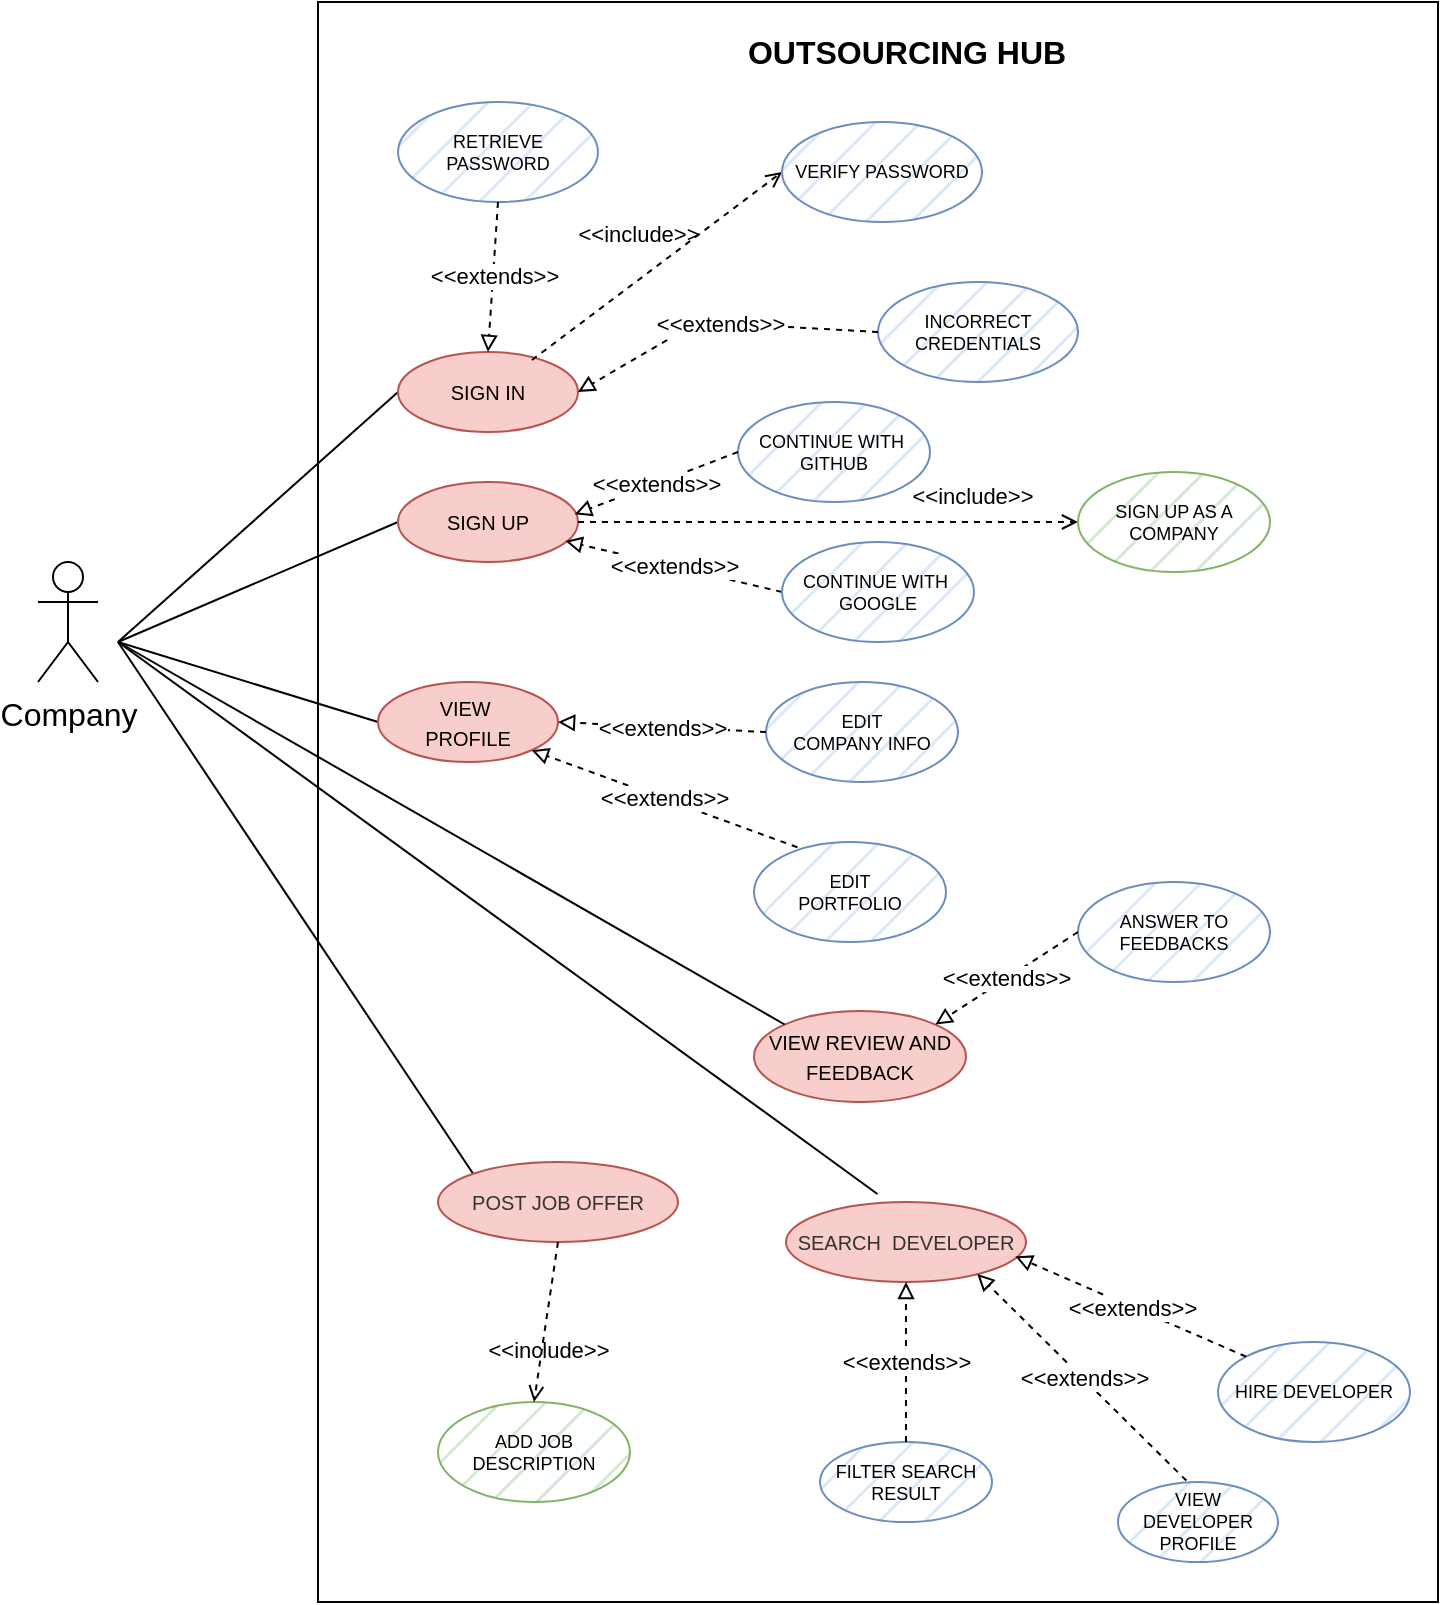 <mxfile version="20.8.14" type="github">
  <diagram name="Pagina-1" id="2gnQn5dsZddcRE8RK6tl">
    <mxGraphModel dx="1781" dy="648" grid="1" gridSize="10" guides="1" tooltips="1" connect="1" arrows="1" fold="1" page="1" pageScale="1" pageWidth="827" pageHeight="1169" math="0" shadow="0">
      <root>
        <mxCell id="0" />
        <mxCell id="1" parent="0" />
        <mxCell id="HYb9EO3i7QYgC3tbqvvC-1" value="" style="rounded=0;whiteSpace=wrap;html=1;" parent="1" vertex="1">
          <mxGeometry x="120" y="40" width="560" height="800" as="geometry" />
        </mxCell>
        <mxCell id="HYb9EO3i7QYgC3tbqvvC-2" value="&lt;b&gt;&lt;font style=&quot;font-size: 16px;&quot;&gt;OUTSOURCING HUB&lt;/font&gt;&lt;/b&gt;" style="text;html=1;align=center;verticalAlign=middle;resizable=0;points=[];autosize=1;strokeColor=none;fillColor=none;" parent="1" vertex="1">
          <mxGeometry x="324" y="50" width="180" height="30" as="geometry" />
        </mxCell>
        <mxCell id="tnNtf27b05TNXS0torjV-16" style="edgeStyle=none;rounded=0;orthogonalLoop=1;jettySize=auto;html=1;entryX=0;entryY=0.5;entryDx=0;entryDy=0;startArrow=none;startFill=0;strokeColor=default;endArrow=none;endFill=0;strokeWidth=1;" parent="1" target="tnNtf27b05TNXS0torjV-5" edge="1">
          <mxGeometry relative="1" as="geometry">
            <mxPoint x="20" y="360" as="sourcePoint" />
          </mxGeometry>
        </mxCell>
        <mxCell id="tnNtf27b05TNXS0torjV-20" style="edgeStyle=none;rounded=0;orthogonalLoop=1;jettySize=auto;html=1;entryX=0;entryY=0.5;entryDx=0;entryDy=0;strokeColor=default;strokeWidth=1;startArrow=none;startFill=0;endArrow=none;endFill=0;" parent="1" target="tnNtf27b05TNXS0torjV-19" edge="1">
          <mxGeometry relative="1" as="geometry">
            <mxPoint x="20" y="360" as="sourcePoint" />
          </mxGeometry>
        </mxCell>
        <mxCell id="tnNtf27b05TNXS0torjV-27" style="edgeStyle=none;rounded=0;orthogonalLoop=1;jettySize=auto;html=1;entryX=0;entryY=0.5;entryDx=0;entryDy=0;strokeColor=default;strokeWidth=1;fontSize=10;startArrow=none;startFill=0;endArrow=none;endFill=0;" parent="1" target="tnNtf27b05TNXS0torjV-22" edge="1">
          <mxGeometry relative="1" as="geometry">
            <mxPoint x="20" y="360" as="sourcePoint" />
          </mxGeometry>
        </mxCell>
        <mxCell id="HYb9EO3i7QYgC3tbqvvC-3" value="Company" style="shape=umlActor;verticalLabelPosition=bottom;verticalAlign=top;html=1;outlineConnect=0;fontSize=16;" parent="1" vertex="1">
          <mxGeometry x="-20" y="320" width="30" height="60" as="geometry" />
        </mxCell>
        <mxCell id="tnNtf27b05TNXS0torjV-5" value="&lt;font style=&quot;font-size: 10px;&quot;&gt;SIGN IN&lt;/font&gt;" style="ellipse;whiteSpace=wrap;html=1;fillColor=#f8cecc;strokeColor=#b85450;" parent="1" vertex="1">
          <mxGeometry x="160" y="215" width="90" height="40" as="geometry" />
        </mxCell>
        <mxCell id="tnNtf27b05TNXS0torjV-7" value="&lt;font style=&quot;font-size: 9px;&quot;&gt;INCORRECT&lt;br style=&quot;font-size: 9px;&quot;&gt;CREDENTIALS&lt;/font&gt;" style="ellipse;whiteSpace=wrap;html=1;fillColor=#dae8fc;strokeColor=#6c8ebf;fontSize=9;strokeWidth=1;fillStyle=hatch;" parent="1" vertex="1">
          <mxGeometry x="400" y="180" width="100" height="50" as="geometry" />
        </mxCell>
        <mxCell id="tnNtf27b05TNXS0torjV-14" value="&amp;lt;&amp;lt;extends&amp;gt;&amp;gt;" style="endArrow=block;endFill=0;html=1;rounded=0;dashed=1;exitX=0;exitY=0.5;exitDx=0;exitDy=0;entryX=1;entryY=0.5;entryDx=0;entryDy=0;" parent="1" source="tnNtf27b05TNXS0torjV-7" target="tnNtf27b05TNXS0torjV-5" edge="1">
          <mxGeometry x="-0.005" width="160" relative="1" as="geometry">
            <mxPoint x="320" y="270" as="sourcePoint" />
            <mxPoint x="480" y="270" as="targetPoint" />
            <Array as="points">
              <mxPoint x="310" y="200" />
            </Array>
            <mxPoint as="offset" />
          </mxGeometry>
        </mxCell>
        <mxCell id="tnNtf27b05TNXS0torjV-19" value="&lt;font style=&quot;font-size: 10px;&quot;&gt;SIGN UP&lt;/font&gt;" style="ellipse;whiteSpace=wrap;html=1;fillColor=#f8cecc;strokeColor=#b85450;" parent="1" vertex="1">
          <mxGeometry x="160" y="280" width="90" height="40" as="geometry" />
        </mxCell>
        <mxCell id="tnNtf27b05TNXS0torjV-22" value="&lt;font style=&quot;font-size: 10px;&quot;&gt;VIEW&amp;nbsp;&lt;br&gt;PROFILE&lt;/font&gt;" style="ellipse;whiteSpace=wrap;html=1;fillColor=#f8cecc;strokeColor=#b85450;" parent="1" vertex="1">
          <mxGeometry x="150" y="380" width="90" height="40" as="geometry" />
        </mxCell>
        <mxCell id="tnNtf27b05TNXS0torjV-23" value="&lt;font style=&quot;font-size: 9px;&quot;&gt;EDIT&lt;br style=&quot;font-size: 9px;&quot;&gt;COMPANY INFO&lt;br style=&quot;font-size: 9px;&quot;&gt;&lt;/font&gt;" style="ellipse;whiteSpace=wrap;html=1;fillColor=#dae8fc;strokeColor=#6c8ebf;fontSize=9;strokeWidth=1;fillStyle=hatch;" parent="1" vertex="1">
          <mxGeometry x="344" y="380" width="96" height="50" as="geometry" />
        </mxCell>
        <mxCell id="tnNtf27b05TNXS0torjV-28" value="&lt;font style=&quot;font-size: 9px;&quot;&gt;RETRIEVE&lt;br style=&quot;font-size: 9px;&quot;&gt;PASSWORD&lt;/font&gt;" style="ellipse;whiteSpace=wrap;html=1;fillColor=#dae8fc;strokeColor=#6c8ebf;fontSize=9;strokeWidth=1;fillStyle=hatch;" parent="1" vertex="1">
          <mxGeometry x="160" y="90" width="100" height="50" as="geometry" />
        </mxCell>
        <mxCell id="tnNtf27b05TNXS0torjV-29" value="&amp;lt;&amp;lt;extends&amp;gt;&amp;gt;" style="endArrow=block;endFill=0;html=1;rounded=0;dashed=1;exitX=0.5;exitY=1;exitDx=0;exitDy=0;entryX=0.5;entryY=0;entryDx=0;entryDy=0;" parent="1" source="tnNtf27b05TNXS0torjV-28" target="tnNtf27b05TNXS0torjV-5" edge="1">
          <mxGeometry x="-0.009" width="160" relative="1" as="geometry">
            <mxPoint x="190" y="230" as="sourcePoint" />
            <mxPoint x="120" y="195" as="targetPoint" />
            <Array as="points" />
            <mxPoint as="offset" />
          </mxGeometry>
        </mxCell>
        <mxCell id="tnNtf27b05TNXS0torjV-30" value="&lt;font style=&quot;font-size: 9px;&quot;&gt;EDIT&lt;br style=&quot;font-size: 9px;&quot;&gt;PORTFOLIO&lt;br style=&quot;font-size: 9px;&quot;&gt;&lt;/font&gt;" style="ellipse;whiteSpace=wrap;html=1;fillColor=#dae8fc;strokeColor=#6c8ebf;fontSize=9;strokeWidth=1;fillStyle=hatch;" parent="1" vertex="1">
          <mxGeometry x="338" y="460" width="96" height="50" as="geometry" />
        </mxCell>
        <mxCell id="tnNtf27b05TNXS0torjV-34" value="&amp;lt;&amp;lt;extends&amp;gt;&amp;gt;" style="endArrow=block;endFill=0;html=1;rounded=0;dashed=1;exitX=0;exitY=0.5;exitDx=0;exitDy=0;entryX=1;entryY=0.5;entryDx=0;entryDy=0;" parent="1" source="tnNtf27b05TNXS0torjV-23" target="tnNtf27b05TNXS0torjV-22" edge="1">
          <mxGeometry x="-0.001" width="160" relative="1" as="geometry">
            <mxPoint x="350.0" y="185" as="sourcePoint" />
            <mxPoint x="260" y="245" as="targetPoint" />
            <Array as="points" />
            <mxPoint as="offset" />
          </mxGeometry>
        </mxCell>
        <mxCell id="tnNtf27b05TNXS0torjV-35" value="&amp;lt;&amp;lt;extends&amp;gt;&amp;gt;" style="endArrow=block;endFill=0;html=1;rounded=0;dashed=1;exitX=0.226;exitY=0.053;exitDx=0;exitDy=0;exitPerimeter=0;entryX=1;entryY=1;entryDx=0;entryDy=0;" parent="1" source="tnNtf27b05TNXS0torjV-30" target="tnNtf27b05TNXS0torjV-22" edge="1">
          <mxGeometry x="-0.001" width="160" relative="1" as="geometry">
            <mxPoint x="250" y="430.0" as="sourcePoint" />
            <mxPoint x="362" y="430.0" as="targetPoint" />
            <Array as="points" />
            <mxPoint as="offset" />
          </mxGeometry>
        </mxCell>
        <mxCell id="tnNtf27b05TNXS0torjV-36" value="&amp;lt;&amp;lt;extends&amp;gt;&amp;gt;" style="endArrow=block;endFill=0;html=1;rounded=0;dashed=1;exitX=0;exitY=0.5;exitDx=0;exitDy=0;entryX=0.93;entryY=0.738;entryDx=0;entryDy=0;entryPerimeter=0;" parent="1" source="tnNtf27b05TNXS0torjV-38" target="tnNtf27b05TNXS0torjV-19" edge="1">
          <mxGeometry x="-0.002" width="160" relative="1" as="geometry">
            <mxPoint x="250" y="430.0" as="sourcePoint" />
            <mxPoint x="250" y="300" as="targetPoint" />
            <Array as="points" />
            <mxPoint as="offset" />
          </mxGeometry>
        </mxCell>
        <mxCell id="tnNtf27b05TNXS0torjV-38" value="&lt;font style=&quot;font-size: 9px;&quot;&gt;CONTINUE WITH&amp;nbsp;&lt;br style=&quot;font-size: 9px;&quot;&gt;GOOGLE&lt;br style=&quot;font-size: 9px;&quot;&gt;&lt;/font&gt;" style="ellipse;whiteSpace=wrap;html=1;fillColor=#dae8fc;strokeColor=#6c8ebf;fontSize=9;strokeWidth=1;fillStyle=hatch;" parent="1" vertex="1">
          <mxGeometry x="352" y="310" width="96" height="50" as="geometry" />
        </mxCell>
        <mxCell id="tnNtf27b05TNXS0torjV-39" value="&lt;font style=&quot;font-size: 9px;&quot;&gt;CONTINUE WITH&amp;nbsp;&lt;br style=&quot;font-size: 9px;&quot;&gt;GITHUB&lt;br style=&quot;font-size: 9px;&quot;&gt;&lt;/font&gt;" style="ellipse;whiteSpace=wrap;html=1;fillColor=#dae8fc;strokeColor=#6c8ebf;fontSize=9;strokeWidth=1;fillStyle=hatch;" parent="1" vertex="1">
          <mxGeometry x="330" y="240" width="96" height="50" as="geometry" />
        </mxCell>
        <mxCell id="tnNtf27b05TNXS0torjV-41" value="&amp;lt;&amp;lt;extends&amp;gt;&amp;gt;" style="endArrow=block;endFill=0;html=1;rounded=0;dashed=1;exitX=0;exitY=0.5;exitDx=0;exitDy=0;entryX=0.982;entryY=0.404;entryDx=0;entryDy=0;entryPerimeter=0;" parent="1" source="tnNtf27b05TNXS0torjV-39" target="tnNtf27b05TNXS0torjV-19" edge="1">
          <mxGeometry x="-0.002" width="160" relative="1" as="geometry">
            <mxPoint x="260" y="310.0" as="sourcePoint" />
            <mxPoint x="362" y="335.0" as="targetPoint" />
            <Array as="points" />
            <mxPoint as="offset" />
          </mxGeometry>
        </mxCell>
        <mxCell id="pXMp4Kn1TM848HMNzgxB-1" value="&amp;lt;&amp;lt;include&amp;gt;&amp;gt;" style="html=1;verticalAlign=bottom;labelBackgroundColor=none;endArrow=open;endFill=0;dashed=1;rounded=0;exitX=0.744;exitY=0.1;exitDx=0;exitDy=0;exitPerimeter=0;entryX=0;entryY=0.5;entryDx=0;entryDy=0;" parent="1" source="tnNtf27b05TNXS0torjV-5" target="pXMp4Kn1TM848HMNzgxB-2" edge="1">
          <mxGeometry x="-0.033" y="11" width="160" relative="1" as="geometry">
            <mxPoint x="288" y="140" as="sourcePoint" />
            <mxPoint x="450" y="130" as="targetPoint" />
            <mxPoint x="-1" as="offset" />
          </mxGeometry>
        </mxCell>
        <mxCell id="pXMp4Kn1TM848HMNzgxB-2" value="&lt;font style=&quot;font-size: 9px;&quot;&gt;VERIFY PASSWORD&lt;/font&gt;" style="ellipse;whiteSpace=wrap;html=1;fillColor=#dae8fc;strokeColor=#6c8ebf;fontSize=9;strokeWidth=1;fillStyle=hatch;" parent="1" vertex="1">
          <mxGeometry x="352" y="100" width="100" height="50" as="geometry" />
        </mxCell>
        <mxCell id="pXMp4Kn1TM848HMNzgxB-8" value="&lt;font size=&quot;1&quot;&gt;VIEW REVIEW AND FEEDBACK&lt;/font&gt;" style="ellipse;whiteSpace=wrap;html=1;fillColor=#f8cecc;strokeColor=#b85450;" parent="1" vertex="1">
          <mxGeometry x="338" y="544.5" width="106" height="45.5" as="geometry" />
        </mxCell>
        <mxCell id="pXMp4Kn1TM848HMNzgxB-10" style="edgeStyle=none;rounded=0;orthogonalLoop=1;jettySize=auto;html=1;exitX=0;exitY=0;exitDx=0;exitDy=0;strokeColor=default;strokeWidth=1;fontSize=10;startArrow=none;startFill=0;endArrow=none;endFill=0;" parent="1" source="pXMp4Kn1TM848HMNzgxB-8" edge="1">
          <mxGeometry relative="1" as="geometry">
            <mxPoint x="20" y="360" as="targetPoint" />
            <mxPoint x="260.0" y="685.858" as="sourcePoint" />
          </mxGeometry>
        </mxCell>
        <mxCell id="pXMp4Kn1TM848HMNzgxB-13" value="&lt;span style=&quot;caret-color: rgb(0, 0, 0); font-family: Helvetica; font-size: x-small; font-style: normal; font-variant-caps: normal; font-weight: 400; letter-spacing: normal; text-align: center; text-indent: 0px; text-transform: none; word-spacing: 0px; -webkit-text-stroke-width: 0px; text-decoration: none; float: none; display: inline !important;&quot;&gt;&lt;font color=&quot;#333333&quot;&gt;SEARCH &amp;nbsp;DEVELOPER&lt;/font&gt;&lt;/span&gt;" style="ellipse;whiteSpace=wrap;html=1;fillColor=#f8cecc;strokeColor=#b85450;" parent="1" vertex="1">
          <mxGeometry x="354" y="640" width="120" height="40" as="geometry" />
        </mxCell>
        <mxCell id="pXMp4Kn1TM848HMNzgxB-14" style="edgeStyle=none;rounded=0;orthogonalLoop=1;jettySize=auto;html=1;strokeColor=default;strokeWidth=1;fontSize=10;startArrow=none;startFill=0;endArrow=none;endFill=0;exitX=0.381;exitY=-0.1;exitDx=0;exitDy=0;exitPerimeter=0;" parent="1" source="pXMp4Kn1TM848HMNzgxB-13" edge="1">
          <mxGeometry relative="1" as="geometry">
            <mxPoint x="20" y="360" as="targetPoint" />
            <mxPoint x="193.18" y="625.858" as="sourcePoint" />
          </mxGeometry>
        </mxCell>
        <mxCell id="pXMp4Kn1TM848HMNzgxB-19" value="&lt;font style=&quot;font-size: 9px;&quot;&gt;HIRE DEVELOPER&lt;br style=&quot;font-size: 9px;&quot;&gt;&lt;/font&gt;" style="ellipse;whiteSpace=wrap;html=1;fillColor=#dae8fc;strokeColor=#6c8ebf;fontSize=9;strokeWidth=1;fillStyle=hatch;" parent="1" vertex="1">
          <mxGeometry x="570" y="710" width="96" height="50" as="geometry" />
        </mxCell>
        <mxCell id="pXMp4Kn1TM848HMNzgxB-24" value="&lt;font style=&quot;font-size: 9px;&quot;&gt;FILTER SEARCH RESULT&lt;br style=&quot;font-size: 9px;&quot;&gt;&lt;/font&gt;" style="ellipse;whiteSpace=wrap;html=1;fillColor=#dae8fc;strokeColor=#6c8ebf;fontSize=9;strokeWidth=1;fillStyle=hatch;" parent="1" vertex="1">
          <mxGeometry x="371" y="760" width="86" height="40" as="geometry" />
        </mxCell>
        <mxCell id="pXMp4Kn1TM848HMNzgxB-25" value="&lt;font style=&quot;font-size: 9px;&quot;&gt;VIEW DEVELOPER PROFILE&lt;br style=&quot;font-size: 9px;&quot;&gt;&lt;/font&gt;" style="ellipse;whiteSpace=wrap;html=1;fillColor=#dae8fc;strokeColor=#6c8ebf;fontSize=9;strokeWidth=1;fillStyle=hatch;" parent="1" vertex="1">
          <mxGeometry x="520" y="780" width="80" height="40" as="geometry" />
        </mxCell>
        <mxCell id="pXMp4Kn1TM848HMNzgxB-26" value="&amp;lt;&amp;lt;extends&amp;gt;&amp;gt;" style="endArrow=block;endFill=0;html=1;rounded=0;dashed=1;exitX=0.5;exitY=0;exitDx=0;exitDy=0;entryX=0.5;entryY=1;entryDx=0;entryDy=0;" parent="1" source="pXMp4Kn1TM848HMNzgxB-24" target="pXMp4Kn1TM848HMNzgxB-13" edge="1">
          <mxGeometry x="-0.001" width="160" relative="1" as="geometry">
            <mxPoint x="199.18" y="604.142" as="sourcePoint" />
            <mxPoint x="160" y="630" as="targetPoint" />
            <Array as="points" />
            <mxPoint as="offset" />
          </mxGeometry>
        </mxCell>
        <mxCell id="pXMp4Kn1TM848HMNzgxB-27" value="&amp;lt;&amp;lt;extends&amp;gt;&amp;gt;" style="endArrow=block;endFill=0;html=1;rounded=0;dashed=1;exitX=0.427;exitY=-0.018;exitDx=0;exitDy=0;entryX=0.797;entryY=0.899;entryDx=0;entryDy=0;exitPerimeter=0;entryPerimeter=0;" parent="1" source="pXMp4Kn1TM848HMNzgxB-25" target="pXMp4Kn1TM848HMNzgxB-13" edge="1">
          <mxGeometry x="-0.014" width="160" relative="1" as="geometry">
            <mxPoint x="230.004" y="600.002" as="sourcePoint" />
            <mxPoint x="232.43" y="645.86" as="targetPoint" />
            <Array as="points" />
            <mxPoint as="offset" />
          </mxGeometry>
        </mxCell>
        <mxCell id="1_dE9CeZX_-XwsKLI6GI-2" value="&amp;lt;&amp;lt;extends&amp;gt;&amp;gt;" style="endArrow=block;endFill=0;html=1;rounded=0;dashed=1;exitX=0;exitY=0;exitDx=0;exitDy=0;entryX=0.956;entryY=0.68;entryDx=0;entryDy=0;entryPerimeter=0;" parent="1" source="pXMp4Kn1TM848HMNzgxB-19" target="pXMp4Kn1TM848HMNzgxB-13" edge="1">
          <mxGeometry x="-0.014" width="160" relative="1" as="geometry">
            <mxPoint x="264.16" y="639.28" as="sourcePoint" />
            <mxPoint x="245.64" y="595.96" as="targetPoint" />
            <Array as="points" />
            <mxPoint as="offset" />
          </mxGeometry>
        </mxCell>
        <mxCell id="1_dE9CeZX_-XwsKLI6GI-3" value="&lt;font style=&quot;font-size: 9px;&quot;&gt;ANSWER TO&lt;br&gt;FEEDBACKS&lt;br style=&quot;font-size: 9px;&quot;&gt;&lt;/font&gt;" style="ellipse;whiteSpace=wrap;html=1;fillColor=#dae8fc;strokeColor=#6c8ebf;fontSize=9;strokeWidth=1;fillStyle=hatch;" parent="1" vertex="1">
          <mxGeometry x="500" y="480" width="96" height="50" as="geometry" />
        </mxCell>
        <mxCell id="1_dE9CeZX_-XwsKLI6GI-4" value="&amp;lt;&amp;lt;extends&amp;gt;&amp;gt;" style="endArrow=block;endFill=0;html=1;rounded=0;dashed=1;exitX=0;exitY=0.5;exitDx=0;exitDy=0;entryX=1;entryY=0;entryDx=0;entryDy=0;" parent="1" source="1_dE9CeZX_-XwsKLI6GI-3" target="pXMp4Kn1TM848HMNzgxB-8" edge="1">
          <mxGeometry x="-0.001" width="160" relative="1" as="geometry">
            <mxPoint x="369.696" y="472.65" as="sourcePoint" />
            <mxPoint x="236.658" y="424.214" as="targetPoint" />
            <Array as="points" />
            <mxPoint as="offset" />
          </mxGeometry>
        </mxCell>
        <mxCell id="DfB1Rc1GSqb3oJZB00aj-3" value="&amp;lt;&amp;lt;include&amp;gt;&amp;gt;" style="html=1;verticalAlign=bottom;labelBackgroundColor=none;endArrow=open;endFill=0;dashed=1;rounded=0;exitX=1;exitY=0.5;exitDx=0;exitDy=0;entryX=0;entryY=0.5;entryDx=0;entryDy=0;" parent="1" source="tnNtf27b05TNXS0torjV-19" target="DfB1Rc1GSqb3oJZB00aj-4" edge="1">
          <mxGeometry x="0.574" y="4" width="160" relative="1" as="geometry">
            <mxPoint x="480" y="320" as="sourcePoint" />
            <mxPoint x="700" y="310" as="targetPoint" />
            <mxPoint as="offset" />
          </mxGeometry>
        </mxCell>
        <mxCell id="DfB1Rc1GSqb3oJZB00aj-4" value="&lt;font style=&quot;font-size: 9px;&quot;&gt;SIGN UP AS A COMPANY&lt;br style=&quot;font-size: 9px;&quot;&gt;&lt;/font&gt;" style="ellipse;whiteSpace=wrap;html=1;fillColor=#d5e8d4;strokeColor=#82b366;fontSize=9;strokeWidth=1;fillStyle=hatch;" parent="1" vertex="1">
          <mxGeometry x="500" y="275" width="96" height="50" as="geometry" />
        </mxCell>
        <mxCell id="4EXxNEKRwu2IyCG4gfgw-3" style="rounded=0;orthogonalLoop=1;jettySize=auto;html=1;exitX=0;exitY=0;exitDx=0;exitDy=0;endArrow=none;endFill=0;" edge="1" parent="1" source="4EXxNEKRwu2IyCG4gfgw-1">
          <mxGeometry relative="1" as="geometry">
            <mxPoint x="20" y="360" as="targetPoint" />
          </mxGeometry>
        </mxCell>
        <mxCell id="4EXxNEKRwu2IyCG4gfgw-1" value="&lt;font size=&quot;1&quot; color=&quot;#333333&quot;&gt;POST JOB OFFER&lt;/font&gt;" style="ellipse;whiteSpace=wrap;html=1;fillColor=#f8cecc;strokeColor=#b85450;" vertex="1" parent="1">
          <mxGeometry x="180" y="620" width="120" height="40" as="geometry" />
        </mxCell>
        <mxCell id="4EXxNEKRwu2IyCG4gfgw-4" value="&lt;font style=&quot;font-size: 9px;&quot;&gt;ADD JOB&lt;br&gt;DESCRIPTION&lt;br style=&quot;font-size: 9px;&quot;&gt;&lt;/font&gt;" style="ellipse;whiteSpace=wrap;html=1;fillColor=#d5e8d4;strokeColor=#82b366;fontSize=9;strokeWidth=1;fillStyle=hatch;" vertex="1" parent="1">
          <mxGeometry x="180" y="740" width="96" height="50" as="geometry" />
        </mxCell>
        <mxCell id="4EXxNEKRwu2IyCG4gfgw-5" value="&amp;lt;&amp;lt;include&amp;gt;&amp;gt;" style="html=1;verticalAlign=bottom;labelBackgroundColor=none;endArrow=open;endFill=0;dashed=1;rounded=0;exitX=0.5;exitY=1;exitDx=0;exitDy=0;entryX=0.5;entryY=0;entryDx=0;entryDy=0;" edge="1" parent="1" source="4EXxNEKRwu2IyCG4gfgw-1" target="4EXxNEKRwu2IyCG4gfgw-4">
          <mxGeometry x="0.574" y="4" width="160" relative="1" as="geometry">
            <mxPoint x="260" y="310" as="sourcePoint" />
            <mxPoint x="510" y="310" as="targetPoint" />
            <mxPoint as="offset" />
          </mxGeometry>
        </mxCell>
      </root>
    </mxGraphModel>
  </diagram>
</mxfile>
